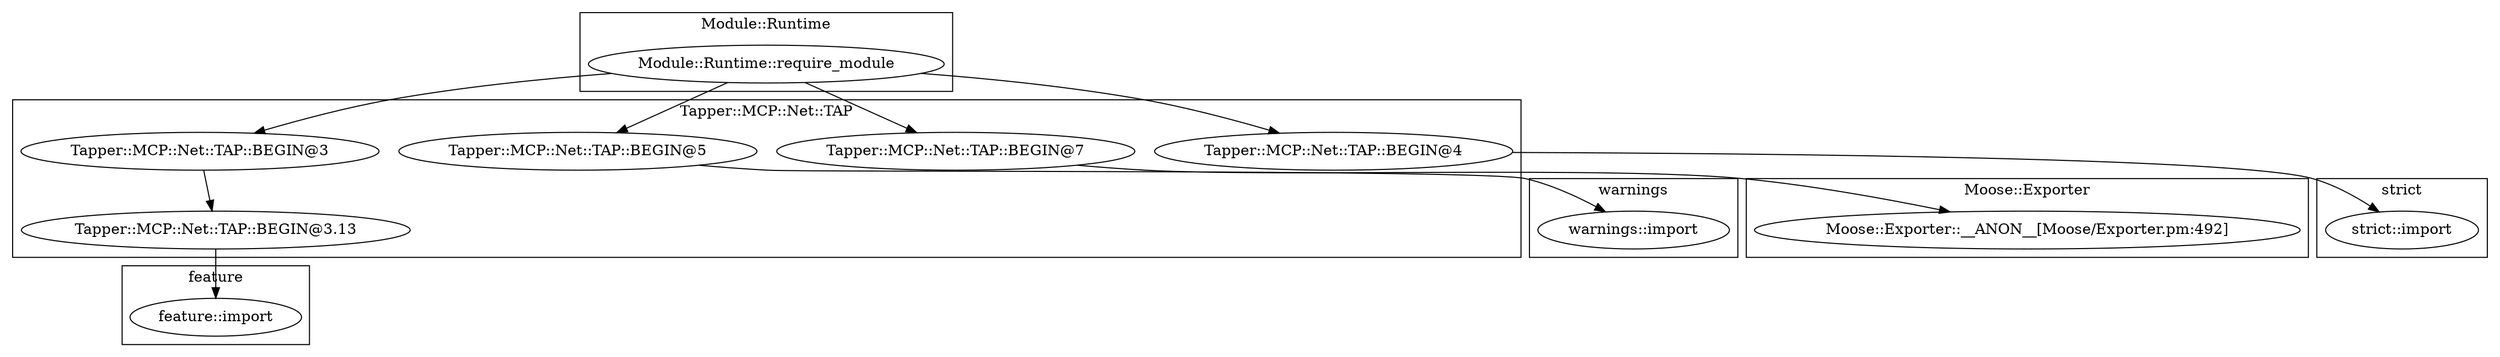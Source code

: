 digraph {
graph [overlap=false]
subgraph cluster_feature {
	label="feature";
	"feature::import";
}
subgraph cluster_Module_Runtime {
	label="Module::Runtime";
	"Module::Runtime::require_module";
}
subgraph cluster_warnings {
	label="warnings";
	"warnings::import";
}
subgraph cluster_Moose_Exporter {
	label="Moose::Exporter";
	"Moose::Exporter::__ANON__[Moose/Exporter.pm:492]";
}
subgraph cluster_strict {
	label="strict";
	"strict::import";
}
subgraph cluster_Tapper_MCP_Net_TAP {
	label="Tapper::MCP::Net::TAP";
	"Tapper::MCP::Net::TAP::BEGIN@3";
	"Tapper::MCP::Net::TAP::BEGIN@5";
	"Tapper::MCP::Net::TAP::BEGIN@7";
	"Tapper::MCP::Net::TAP::BEGIN@3.13";
	"Tapper::MCP::Net::TAP::BEGIN@4";
}
"Module::Runtime::require_module" -> "Tapper::MCP::Net::TAP::BEGIN@7";
"Module::Runtime::require_module" -> "Tapper::MCP::Net::TAP::BEGIN@3";
"Tapper::MCP::Net::TAP::BEGIN@7" -> "Moose::Exporter::__ANON__[Moose/Exporter.pm:492]";
"Tapper::MCP::Net::TAP::BEGIN@5" -> "warnings::import";
"Module::Runtime::require_module" -> "Tapper::MCP::Net::TAP::BEGIN@4";
"Tapper::MCP::Net::TAP::BEGIN@4" -> "strict::import";
"Module::Runtime::require_module" -> "Tapper::MCP::Net::TAP::BEGIN@5";
"Tapper::MCP::Net::TAP::BEGIN@3" -> "Tapper::MCP::Net::TAP::BEGIN@3.13";
"Tapper::MCP::Net::TAP::BEGIN@3.13" -> "feature::import";
}
